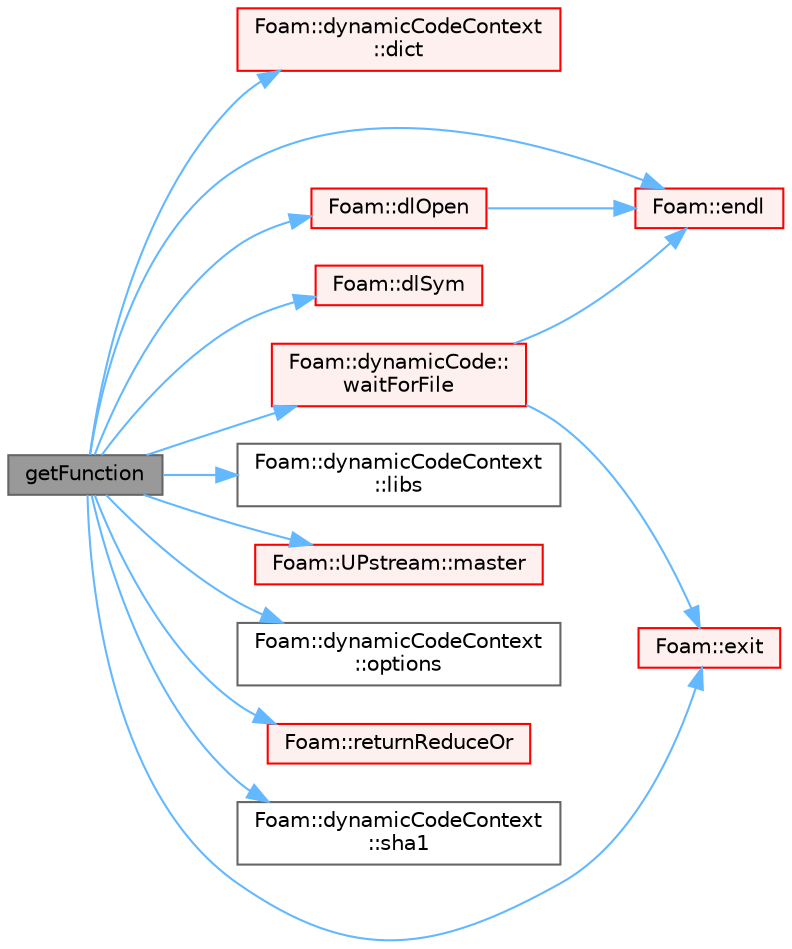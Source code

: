 digraph "getFunction"
{
 // LATEX_PDF_SIZE
  bgcolor="transparent";
  edge [fontname=Helvetica,fontsize=10,labelfontname=Helvetica,labelfontsize=10];
  node [fontname=Helvetica,fontsize=10,shape=box,height=0.2,width=0.4];
  rankdir="LR";
  Node1 [id="Node000001",label="getFunction",height=0.2,width=0.4,color="gray40", fillcolor="grey60", style="filled", fontcolor="black",tooltip=" "];
  Node1 -> Node2 [id="edge1_Node000001_Node000002",color="steelblue1",style="solid",tooltip=" "];
  Node2 [id="Node000002",label="Foam::dynamicCodeContext\l::dict",height=0.2,width=0.4,color="red", fillcolor="#FFF0F0", style="filled",URL="$classFoam_1_1dynamicCodeContext.html#acd785f4ea373f46742aefadc813e17ed",tooltip=" "];
  Node1 -> Node4 [id="edge2_Node000001_Node000004",color="steelblue1",style="solid",tooltip=" "];
  Node4 [id="Node000004",label="Foam::dlOpen",height=0.2,width=0.4,color="red", fillcolor="#FFF0F0", style="filled",URL="$namespaceFoam.html#ab3ae67b807512cb0a15158fed26715c1",tooltip=" "];
  Node4 -> Node5 [id="edge3_Node000004_Node000005",color="steelblue1",style="solid",tooltip=" "];
  Node5 [id="Node000005",label="Foam::endl",height=0.2,width=0.4,color="red", fillcolor="#FFF0F0", style="filled",URL="$namespaceFoam.html#a7d5eca45a323264dc5fe811500ebda47",tooltip=" "];
  Node1 -> Node12 [id="edge4_Node000001_Node000012",color="steelblue1",style="solid",tooltip=" "];
  Node12 [id="Node000012",label="Foam::dlSym",height=0.2,width=0.4,color="red", fillcolor="#FFF0F0", style="filled",URL="$namespaceFoam.html#ac15de83ce087495f8d2e9e54d58bef16",tooltip=" "];
  Node1 -> Node5 [id="edge5_Node000001_Node000005",color="steelblue1",style="solid",tooltip=" "];
  Node1 -> Node14 [id="edge6_Node000001_Node000014",color="steelblue1",style="solid",tooltip=" "];
  Node14 [id="Node000014",label="Foam::exit",height=0.2,width=0.4,color="red", fillcolor="#FFF0F0", style="filled",URL="$namespaceFoam.html#ae0529b088aefc9f83b89dce5c31fda64",tooltip=" "];
  Node1 -> Node16 [id="edge7_Node000001_Node000016",color="steelblue1",style="solid",tooltip=" "];
  Node16 [id="Node000016",label="Foam::dynamicCodeContext\l::libs",height=0.2,width=0.4,color="grey40", fillcolor="white", style="filled",URL="$classFoam_1_1dynamicCodeContext.html#a1fddb0c31391fc4d98f796b22bdd9408",tooltip=" "];
  Node1 -> Node17 [id="edge8_Node000001_Node000017",color="steelblue1",style="solid",tooltip=" "];
  Node17 [id="Node000017",label="Foam::UPstream::master",height=0.2,width=0.4,color="red", fillcolor="#FFF0F0", style="filled",URL="$classFoam_1_1UPstream.html#a60159c36fcc2e247e0cb24b89914f1e4",tooltip=" "];
  Node1 -> Node19 [id="edge9_Node000001_Node000019",color="steelblue1",style="solid",tooltip=" "];
  Node19 [id="Node000019",label="Foam::dynamicCodeContext\l::options",height=0.2,width=0.4,color="grey40", fillcolor="white", style="filled",URL="$classFoam_1_1dynamicCodeContext.html#a9c3ccd9b68403037e6b36b8e76f4afb4",tooltip=" "];
  Node1 -> Node20 [id="edge10_Node000001_Node000020",color="steelblue1",style="solid",tooltip=" "];
  Node20 [id="Node000020",label="Foam::returnReduceOr",height=0.2,width=0.4,color="red", fillcolor="#FFF0F0", style="filled",URL="$namespaceFoam.html#a2e469ccb2cea405f7ddd435d8de00ceb",tooltip=" "];
  Node1 -> Node22 [id="edge11_Node000001_Node000022",color="steelblue1",style="solid",tooltip=" "];
  Node22 [id="Node000022",label="Foam::dynamicCodeContext\l::sha1",height=0.2,width=0.4,color="grey40", fillcolor="white", style="filled",URL="$classFoam_1_1dynamicCodeContext.html#a2a0cc961f71d8dd5da551c82e02d98fc",tooltip=" "];
  Node1 -> Node23 [id="edge12_Node000001_Node000023",color="steelblue1",style="solid",tooltip=" "];
  Node23 [id="Node000023",label="Foam::dynamicCode::\lwaitForFile",height=0.2,width=0.4,color="red", fillcolor="#FFF0F0", style="filled",URL="$classFoam_1_1dynamicCode.html#a949d384b3774a3728a0e3bd4fbc92b10",tooltip=" "];
  Node23 -> Node5 [id="edge13_Node000023_Node000005",color="steelblue1",style="solid",tooltip=" "];
  Node23 -> Node14 [id="edge14_Node000023_Node000014",color="steelblue1",style="solid",tooltip=" "];
}
